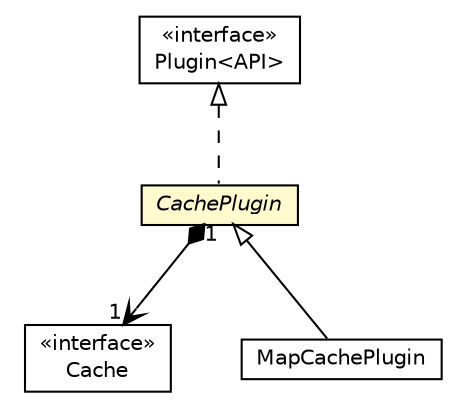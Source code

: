 #!/usr/local/bin/dot
#
# Class diagram 
# Generated by UMLGraph version R5_6-24-gf6e263 (http://www.umlgraph.org/)
#

digraph G {
	edge [fontname="Helvetica",fontsize=10,labelfontname="Helvetica",labelfontsize=10];
	node [fontname="Helvetica",fontsize=10,shape=plaintext];
	nodesep=0.25;
	ranksep=0.5;
	// io.werval.api.Plugin<API>
	c7905 [label=<<table title="io.werval.api.Plugin" border="0" cellborder="1" cellspacing="0" cellpadding="2" port="p" href="../Plugin.html">
		<tr><td><table border="0" cellspacing="0" cellpadding="1">
<tr><td align="center" balign="center"> &#171;interface&#187; </td></tr>
<tr><td align="center" balign="center"> Plugin&lt;API&gt; </td></tr>
		</table></td></tr>
		</table>>, URL="../Plugin.html", fontname="Helvetica", fontcolor="black", fontsize=10.0];
	// io.werval.api.cache.Cache
	c7907 [label=<<table title="io.werval.api.cache.Cache" border="0" cellborder="1" cellspacing="0" cellpadding="2" port="p" href="./Cache.html">
		<tr><td><table border="0" cellspacing="0" cellpadding="1">
<tr><td align="center" balign="center"> &#171;interface&#187; </td></tr>
<tr><td align="center" balign="center"> Cache </td></tr>
		</table></td></tr>
		</table>>, URL="./Cache.html", fontname="Helvetica", fontcolor="black", fontsize=10.0];
	// io.werval.api.cache.CachePlugin
	c7908 [label=<<table title="io.werval.api.cache.CachePlugin" border="0" cellborder="1" cellspacing="0" cellpadding="2" port="p" bgcolor="lemonChiffon" href="./CachePlugin.html">
		<tr><td><table border="0" cellspacing="0" cellpadding="1">
<tr><td align="center" balign="center"><font face="Helvetica-Oblique"> CachePlugin </font></td></tr>
		</table></td></tr>
		</table>>, URL="./CachePlugin.html", fontname="Helvetica", fontcolor="black", fontsize=10.0];
	// io.werval.spi.cache.MapCachePlugin
	c8059 [label=<<table title="io.werval.spi.cache.MapCachePlugin" border="0" cellborder="1" cellspacing="0" cellpadding="2" port="p" href="../../spi/cache/MapCachePlugin.html">
		<tr><td><table border="0" cellspacing="0" cellpadding="1">
<tr><td align="center" balign="center"> MapCachePlugin </td></tr>
		</table></td></tr>
		</table>>, URL="../../spi/cache/MapCachePlugin.html", fontname="Helvetica", fontcolor="black", fontsize=10.0];
	//io.werval.api.cache.CachePlugin implements io.werval.api.Plugin<API>
	c7905:p -> c7908:p [dir=back,arrowtail=empty,style=dashed];
	// io.werval.api.cache.CachePlugin NAVCOMPOSED io.werval.api.cache.Cache
	c7908:p -> c7907:p [taillabel="1", label="", headlabel="1", fontname="Helvetica", fontcolor="black", fontsize=10.0, color="black", arrowhead=open, arrowtail=diamond, dir=both];
	//io.werval.spi.cache.MapCachePlugin extends io.werval.api.cache.CachePlugin
	c7908:p -> c8059:p [dir=back,arrowtail=empty];
}

